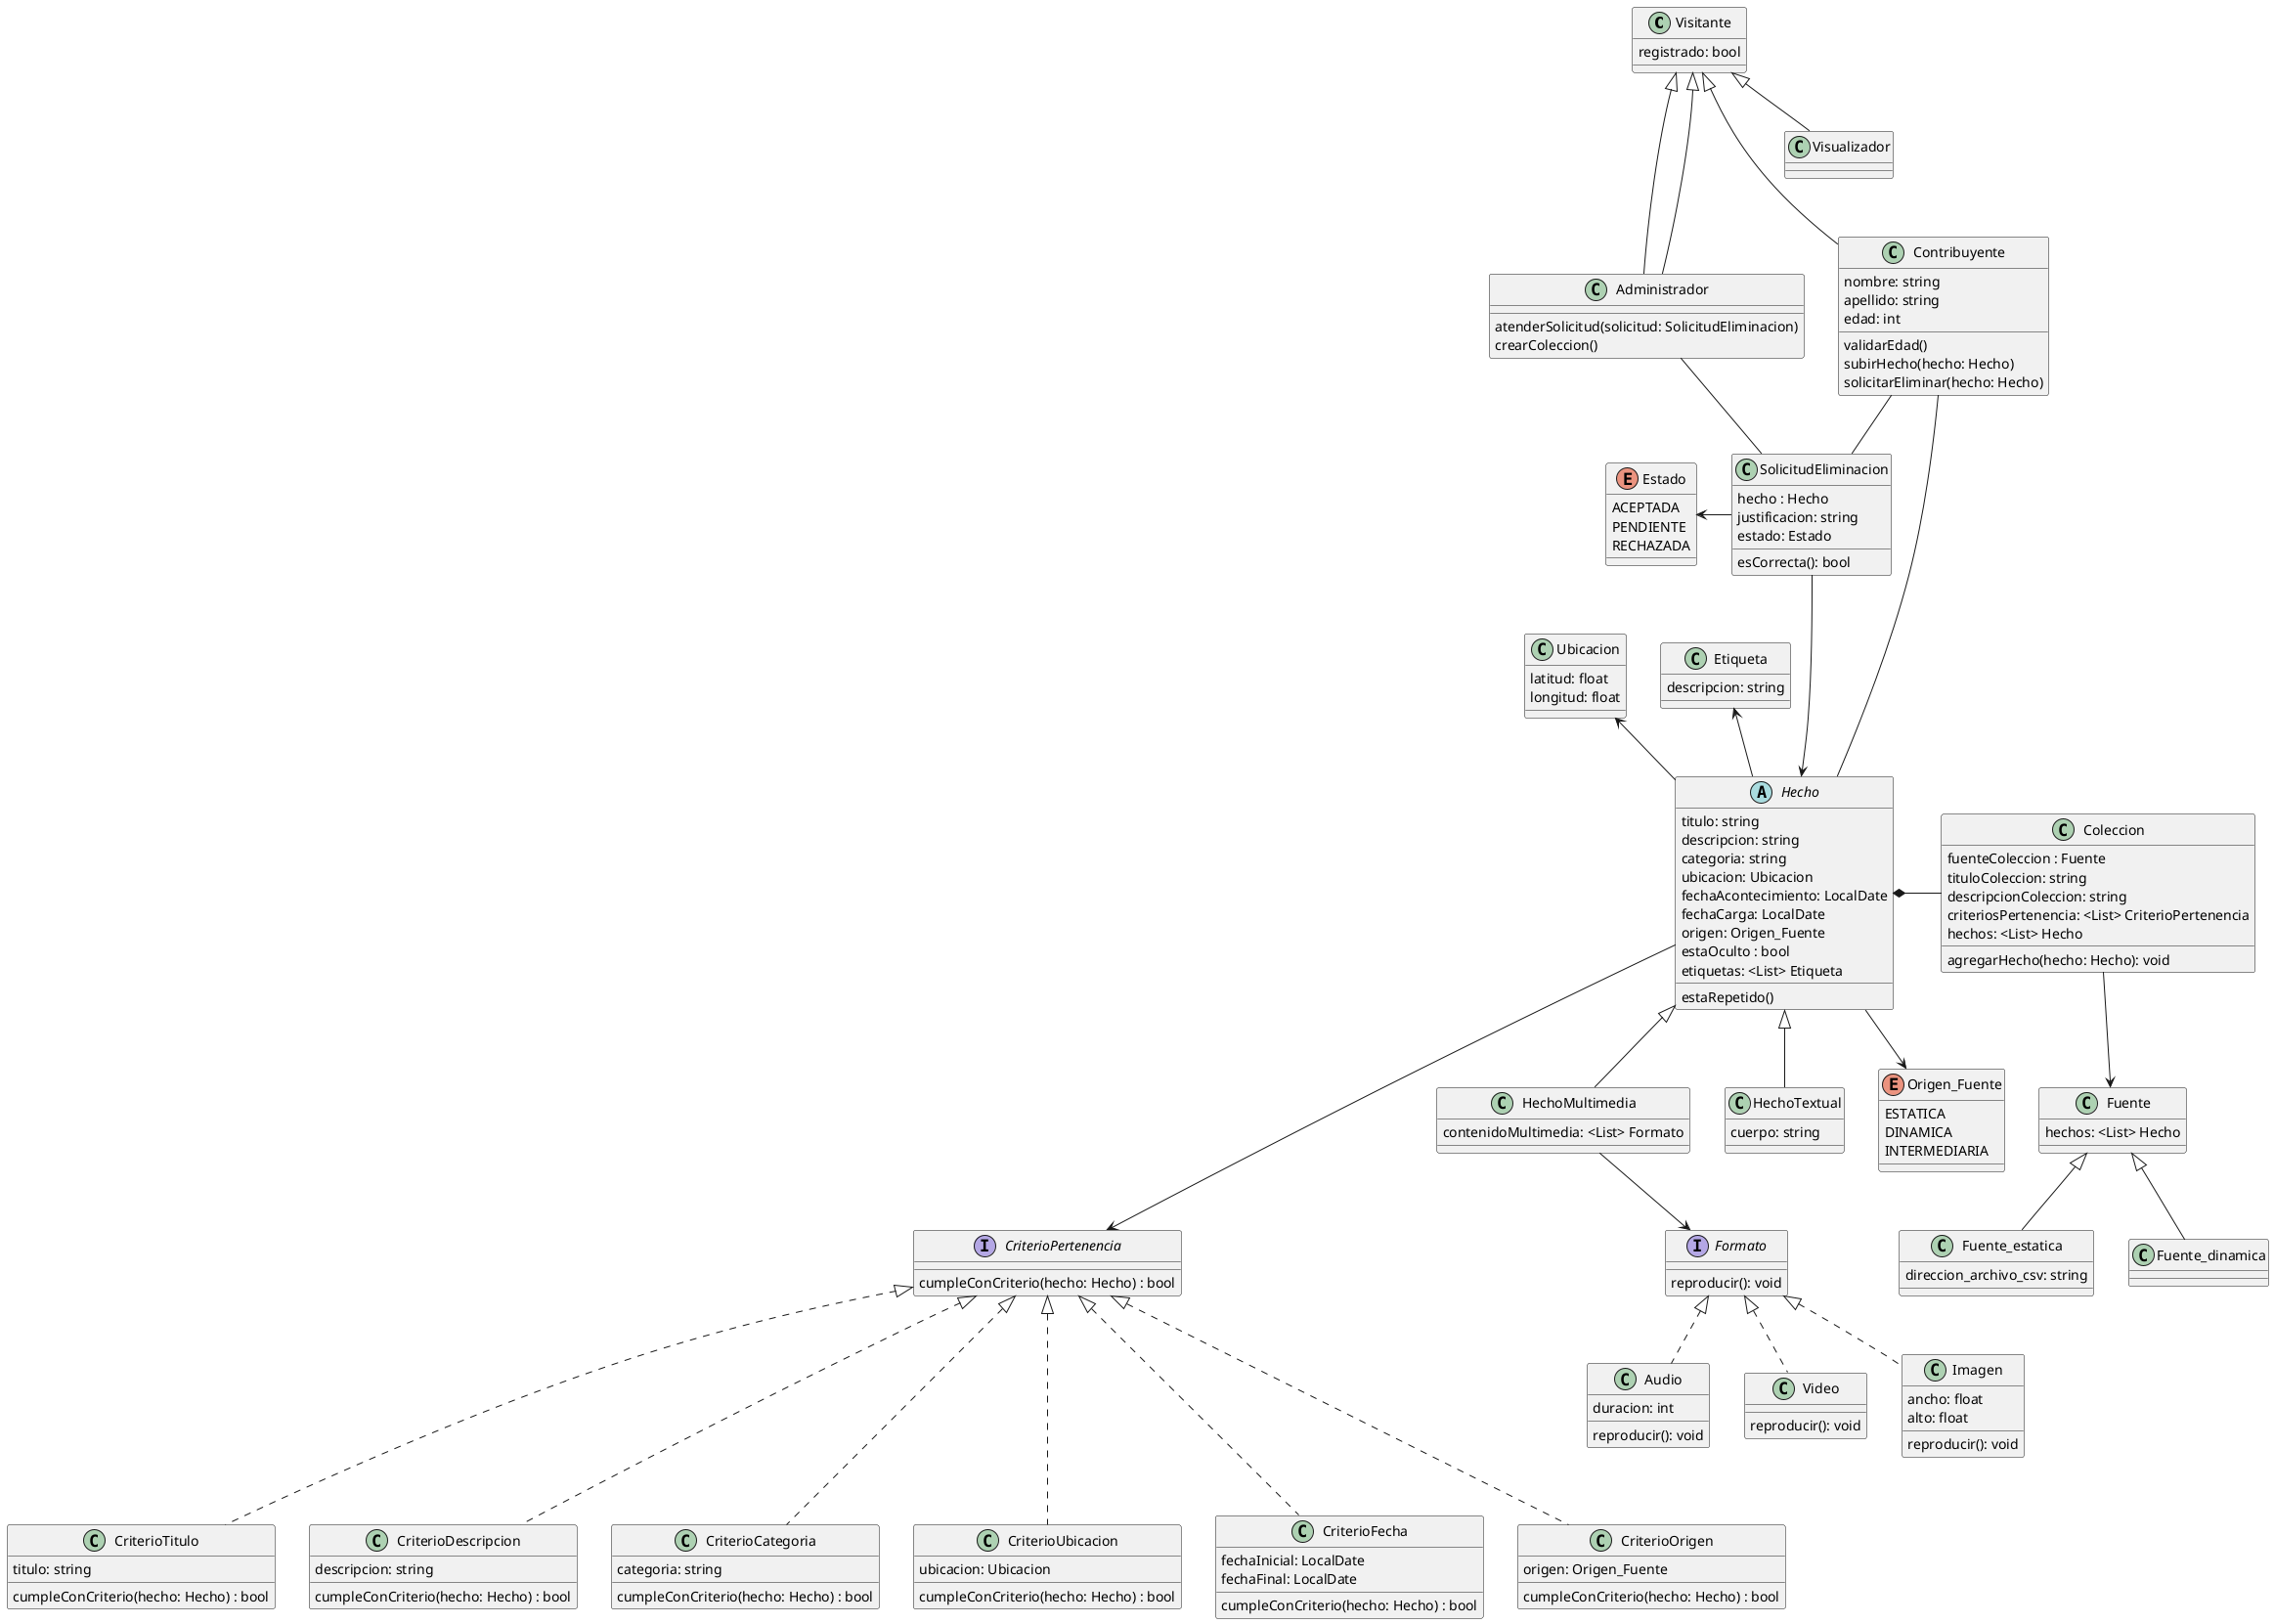 @startuml trabajoPractico


'Clase padre de contribuyente y visualizador

class Visitante {
    registrado: bool
}

class Administrador extends Visitante {
    atenderSolicitud(solicitud: SolicitudEliminacion)
    crearColeccion()
}

class Contribuyente extends Visitante {
    nombre: string
    apellido: string
    edad: int
    validarEdad()
    subirHecho(hecho: Hecho)
    solicitarEliminar(hecho: Hecho)
}

class Visualizador extends Visitante {
    
}

class Coleccion {
    fuenteColeccion : Fuente
    tituloColeccion: string
    descripcionColeccion: string
    criteriosPertenencia: <List> CriterioPertenencia
    hechos: <List> Hecho
    agregarHecho(hecho: Hecho): void
}

class Fuente {
    hechos: <List> Hecho   
}

class Fuente_estatica extends Fuente {
    direccion_archivo_csv: string
}

class Fuente_dinamica extends Fuente {}

' DUDA => Criterios: lista de valores/atributos/lo que sea/ o clase
' Se diagraman las fuentes en el DC? o podemos dejarlo como un atributo
' "Obtención de hechos en lote por archivos CSV, implicancias en el diagrama de clase
' 
' https://www.youtube.com/watch?v=IpDr3I1X7Os
interface CriterioPertenencia {
    cumpleConCriterio(hecho: Hecho) : bool
}

class CriterioTitulo {
    titulo: string
    cumpleConCriterio(hecho: Hecho) : bool
}

class CriterioDescripcion {
    descripcion: string
    cumpleConCriterio(hecho: Hecho) : bool
}

class CriterioCategoria {
    categoria: string
    cumpleConCriterio(hecho: Hecho) : bool
}

class CriterioUbicacion {
    ubicacion: Ubicacion
    cumpleConCriterio(hecho: Hecho) : bool
}

class CriterioFecha {
    fechaInicial: LocalDate
    fechaFinal: LocalDate
    cumpleConCriterio(hecho: Hecho) : bool
}

class CriterioOrigen {
    origen: Origen_Fuente
    cumpleConCriterio(hecho: Hecho) : bool
}

abstract class Hecho {
    titulo: string
    descripcion: string
    categoria: string 
    ubicacion: Ubicacion
    fechaAcontecimiento: LocalDate
    fechaCarga: LocalDate
    origen: Origen_Fuente
    estaOculto : bool
    etiquetas: <List> Etiqueta

    estaRepetido()
}

class Etiqueta {
    descripcion: string
}

class Ubicacion {
    latitud: float
    longitud: float
}

class HechoMultimedia extends Hecho {
    contenidoMultimedia: <List> Formato
}

interface Formato {
    reproducir(): void
}

class Audio {
    duracion: int
    reproducir(): void

}

class Video {
    reproducir(): void

}

class Imagen {
    ancho: float
    alto: float
    reproducir(): void
}

class HechoTextual extends Hecho {
    cuerpo: string
}

class SolicitudEliminacion {
    hecho : Hecho
    justificacion: string
    estado: Estado

    esCorrecta(): bool
}

enum Estado {
    ACEPTADA
    PENDIENTE
    RECHAZADA
}

enum Origen_Fuente {
    ESTATICA 
    DINAMICA
    INTERMEDIARIA
}

' Hecho
Hecho -up-> Etiqueta
Hecho -down-> Origen_Fuente
Hecho <--up- SolicitudEliminacion
Hecho *--right Coleccion
Hecho -up-> Ubicacion
Hecho ---down> CriterioPertenencia


Coleccion --> Fuente
SolicitudEliminacion --left-> Estado
HechoMultimedia -down-> Formato

Contribuyente -- Hecho
Contribuyente -- SolicitudEliminacion
Administrador -down- SolicitudEliminacion  
Visitante <|--down- Administrador
'Administrador -- Coleccion

' Criterios de pertenencia
CriterioPertenencia <|... CriterioTitulo
CriterioPertenencia <|... CriterioDescripcion
CriterioPertenencia <|... CriterioCategoria
CriterioPertenencia <|... CriterioUbicacion
CriterioPertenencia <|... CriterioFecha
CriterioPertenencia <|... CriterioOrigen

' Formato
Formato <|.. Audio
Formato <|.. Video
Formato <|.. Imagen


@enduml

' JUSTIFICACIONES DE: ESTAOCULTO, CRITERIOS PERTENENCIA, VISUALIZADOR, HECHO(CLASE ABSTRACTA), HECHO COMO CLASE ABSTRACTA